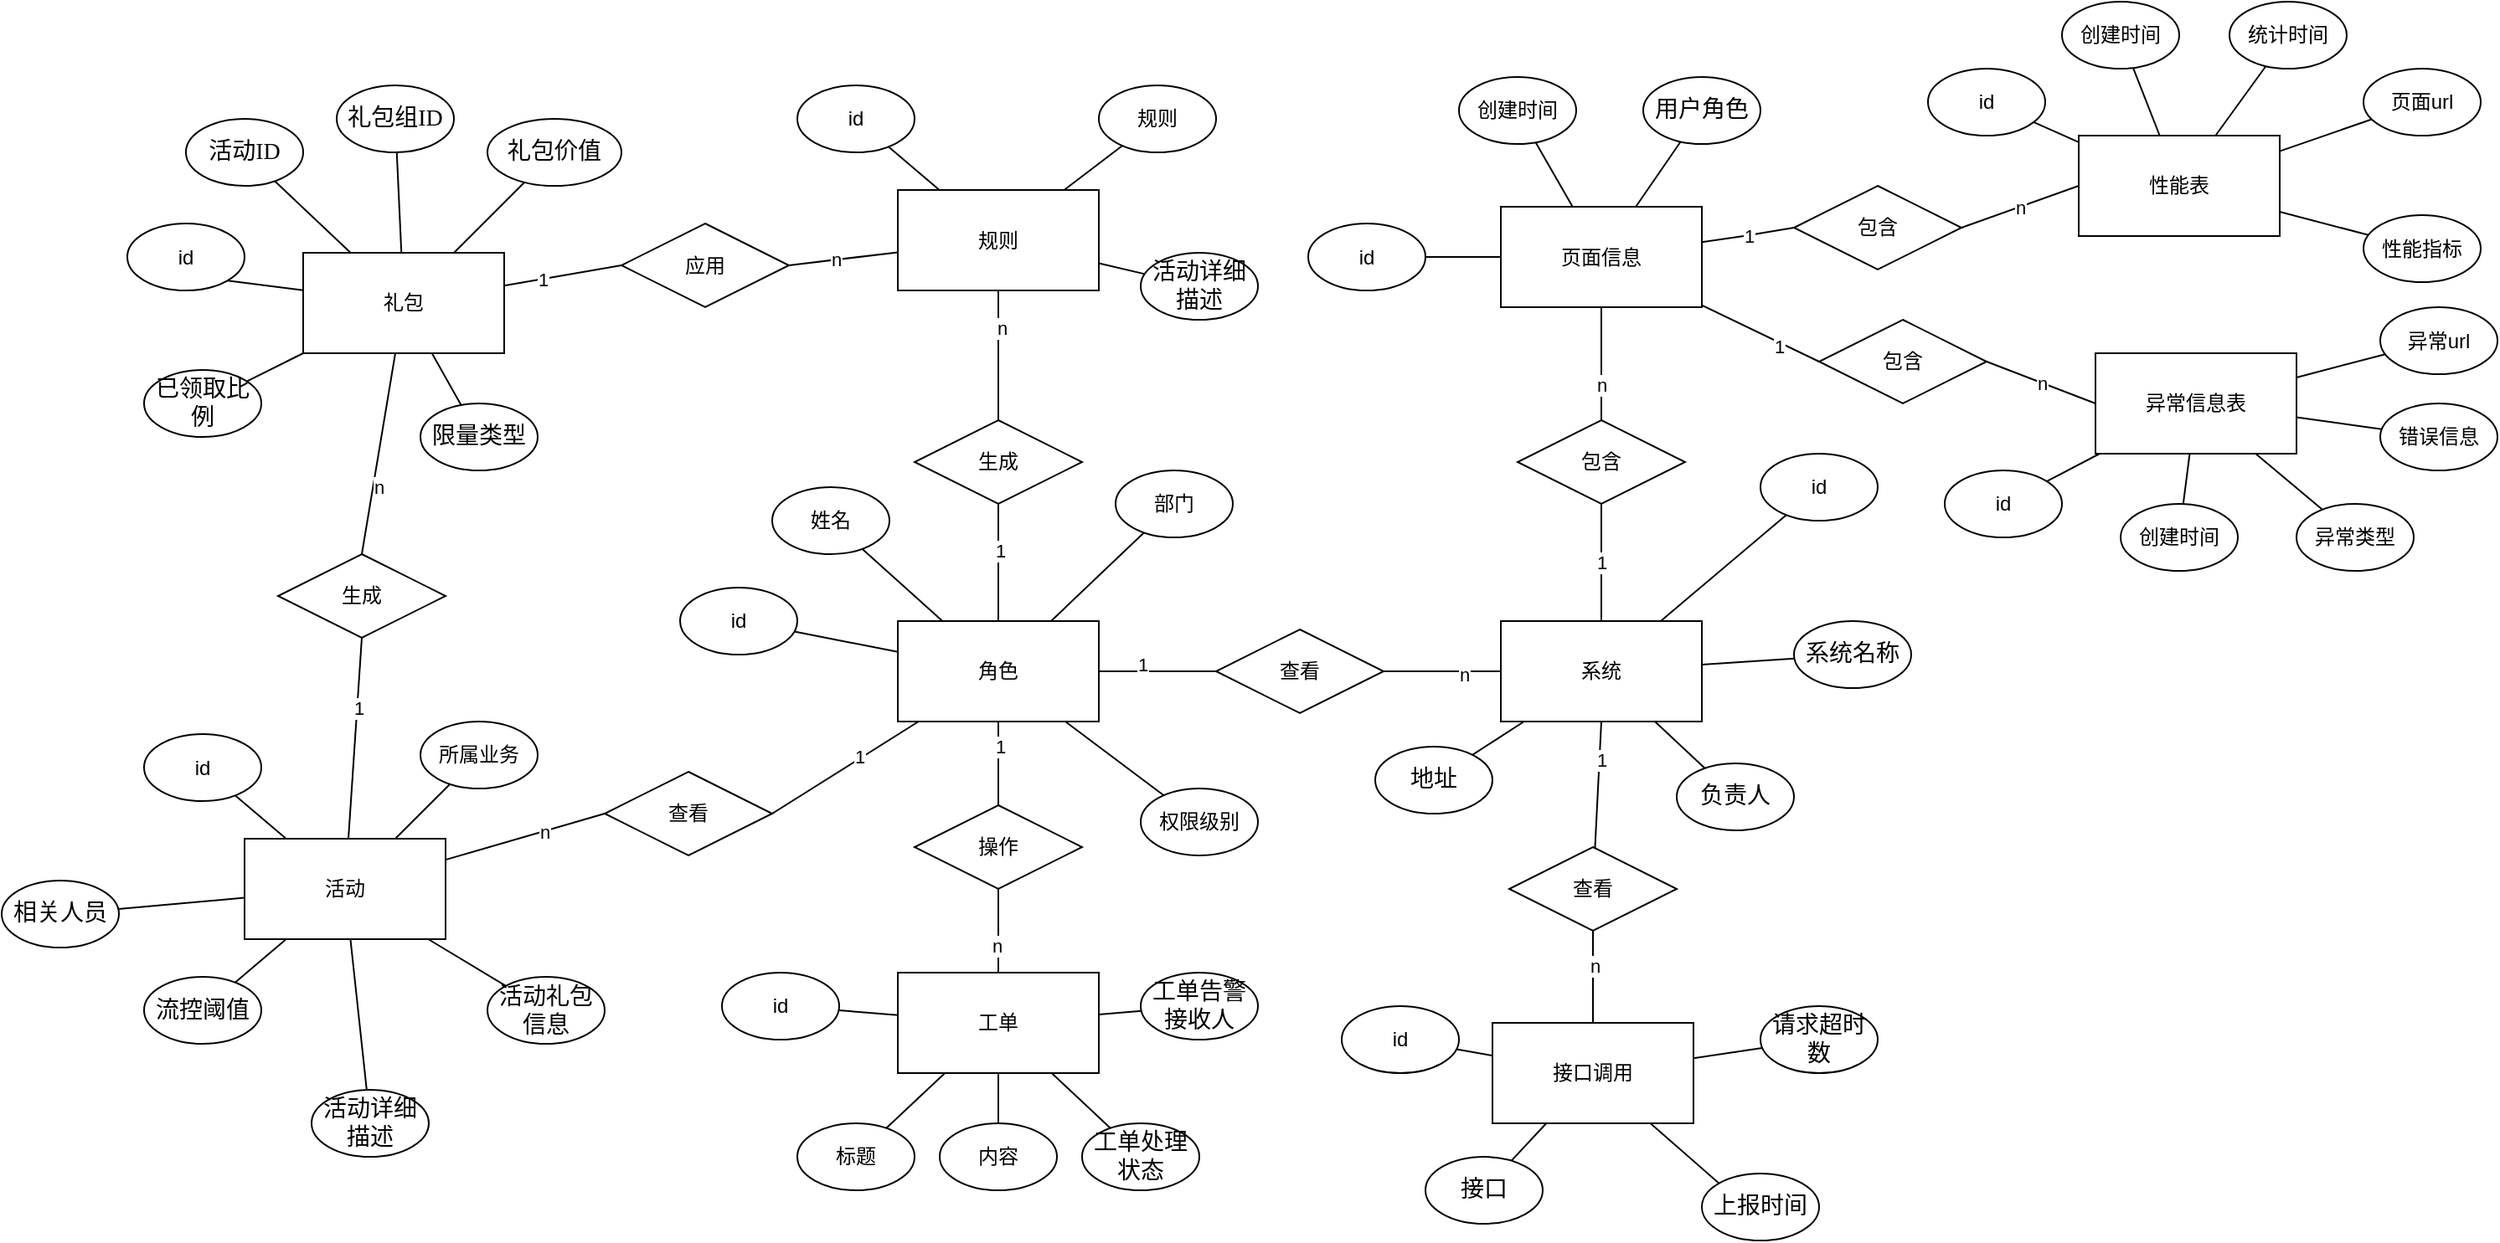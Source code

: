 <mxfile version="20.8.23" type="github">
  <diagram id="R2lEEEUBdFMjLlhIrx00" name="Page-1">
    <mxGraphModel dx="1050" dy="581" grid="1" gridSize="10" guides="1" tooltips="1" connect="1" arrows="1" fold="1" page="1" pageScale="1" pageWidth="850" pageHeight="1100" math="0" shadow="0" extFonts="Permanent Marker^https://fonts.googleapis.com/css?family=Permanent+Marker">
      <root>
        <mxCell id="0" />
        <mxCell id="1" parent="0" />
        <mxCell id="_jhM0TmbpqfNp14iLgsG-1" value="角色" style="rounded=0;whiteSpace=wrap;html=1;" parent="1" vertex="1">
          <mxGeometry x="535" y="530" width="120" height="60" as="geometry" />
        </mxCell>
        <mxCell id="_jhM0TmbpqfNp14iLgsG-2" value="系统" style="rounded=0;whiteSpace=wrap;html=1;" parent="1" vertex="1">
          <mxGeometry x="895" y="530" width="120" height="60" as="geometry" />
        </mxCell>
        <mxCell id="_jhM0TmbpqfNp14iLgsG-3" value="活动" style="rounded=0;whiteSpace=wrap;html=1;" parent="1" vertex="1">
          <mxGeometry x="145" y="660" width="120" height="60" as="geometry" />
        </mxCell>
        <mxCell id="_jhM0TmbpqfNp14iLgsG-4" value="礼包" style="rounded=0;whiteSpace=wrap;html=1;" parent="1" vertex="1">
          <mxGeometry x="180" y="310" width="120" height="60" as="geometry" />
        </mxCell>
        <mxCell id="_jhM0TmbpqfNp14iLgsG-5" value="页面信息" style="rounded=0;whiteSpace=wrap;html=1;" parent="1" vertex="1">
          <mxGeometry x="895" y="282.5" width="120" height="60" as="geometry" />
        </mxCell>
        <mxCell id="_jhM0TmbpqfNp14iLgsG-6" value="接口调用" style="rounded=0;whiteSpace=wrap;html=1;" parent="1" vertex="1">
          <mxGeometry x="890" y="770" width="120" height="60" as="geometry" />
        </mxCell>
        <mxCell id="_jhM0TmbpqfNp14iLgsG-7" value="工单" style="rounded=0;whiteSpace=wrap;html=1;" parent="1" vertex="1">
          <mxGeometry x="535" y="740" width="120" height="60" as="geometry" />
        </mxCell>
        <mxCell id="_jhM0TmbpqfNp14iLgsG-8" value="id" style="ellipse;whiteSpace=wrap;html=1;" parent="1" vertex="1">
          <mxGeometry x="405" y="510" width="70" height="40" as="geometry" />
        </mxCell>
        <mxCell id="_jhM0TmbpqfNp14iLgsG-10" value="姓名" style="ellipse;whiteSpace=wrap;html=1;" parent="1" vertex="1">
          <mxGeometry x="460" y="450" width="70" height="40" as="geometry" />
        </mxCell>
        <mxCell id="_jhM0TmbpqfNp14iLgsG-11" value="部门" style="ellipse;whiteSpace=wrap;html=1;" parent="1" vertex="1">
          <mxGeometry x="665" y="440" width="70" height="40" as="geometry" />
        </mxCell>
        <mxCell id="_jhM0TmbpqfNp14iLgsG-12" value="权限级别" style="ellipse;whiteSpace=wrap;html=1;" parent="1" vertex="1">
          <mxGeometry x="680" y="630" width="70" height="40" as="geometry" />
        </mxCell>
        <mxCell id="_jhM0TmbpqfNp14iLgsG-13" value="" style="endArrow=none;html=1;rounded=0;" parent="1" source="_jhM0TmbpqfNp14iLgsG-8" target="_jhM0TmbpqfNp14iLgsG-1" edge="1">
          <mxGeometry width="50" height="50" relative="1" as="geometry">
            <mxPoint x="545" y="760" as="sourcePoint" />
            <mxPoint x="595" y="710" as="targetPoint" />
          </mxGeometry>
        </mxCell>
        <mxCell id="_jhM0TmbpqfNp14iLgsG-14" value="" style="endArrow=none;html=1;rounded=0;" parent="1" source="_jhM0TmbpqfNp14iLgsG-10" target="_jhM0TmbpqfNp14iLgsG-1" edge="1">
          <mxGeometry width="50" height="50" relative="1" as="geometry">
            <mxPoint x="545" y="760" as="sourcePoint" />
            <mxPoint x="595" y="710" as="targetPoint" />
          </mxGeometry>
        </mxCell>
        <mxCell id="_jhM0TmbpqfNp14iLgsG-15" value="" style="endArrow=none;html=1;rounded=0;" parent="1" source="_jhM0TmbpqfNp14iLgsG-11" target="_jhM0TmbpqfNp14iLgsG-1" edge="1">
          <mxGeometry width="50" height="50" relative="1" as="geometry">
            <mxPoint x="545" y="760" as="sourcePoint" />
            <mxPoint x="595" y="710" as="targetPoint" />
          </mxGeometry>
        </mxCell>
        <mxCell id="_jhM0TmbpqfNp14iLgsG-16" value="" style="endArrow=none;html=1;rounded=0;" parent="1" source="_jhM0TmbpqfNp14iLgsG-12" target="_jhM0TmbpqfNp14iLgsG-1" edge="1">
          <mxGeometry width="50" height="50" relative="1" as="geometry">
            <mxPoint x="545" y="760" as="sourcePoint" />
            <mxPoint x="595" y="710" as="targetPoint" />
          </mxGeometry>
        </mxCell>
        <mxCell id="_jhM0TmbpqfNp14iLgsG-18" value="查看" style="rhombus;whiteSpace=wrap;html=1;" parent="1" vertex="1">
          <mxGeometry x="360" y="620" width="100" height="50" as="geometry" />
        </mxCell>
        <mxCell id="_jhM0TmbpqfNp14iLgsG-19" value="" style="endArrow=none;html=1;rounded=0;exitX=1;exitY=0.5;exitDx=0;exitDy=0;" parent="1" source="_jhM0TmbpqfNp14iLgsG-18" target="_jhM0TmbpqfNp14iLgsG-1" edge="1">
          <mxGeometry width="50" height="50" relative="1" as="geometry">
            <mxPoint x="545" y="760" as="sourcePoint" />
            <mxPoint x="595" y="710" as="targetPoint" />
          </mxGeometry>
        </mxCell>
        <mxCell id="b12-Ir1J9a8UPb21J4mY-48" value="1" style="edgeLabel;html=1;align=center;verticalAlign=middle;resizable=0;points=[];" parent="_jhM0TmbpqfNp14iLgsG-19" vertex="1" connectable="0">
          <mxGeometry x="0.206" y="1" relative="1" as="geometry">
            <mxPoint as="offset" />
          </mxGeometry>
        </mxCell>
        <mxCell id="_jhM0TmbpqfNp14iLgsG-20" value="" style="endArrow=none;html=1;rounded=0;exitX=0;exitY=0.5;exitDx=0;exitDy=0;" parent="1" source="_jhM0TmbpqfNp14iLgsG-18" target="_jhM0TmbpqfNp14iLgsG-3" edge="1">
          <mxGeometry width="50" height="50" relative="1" as="geometry">
            <mxPoint x="363.333" y="674.167" as="sourcePoint" />
            <mxPoint x="555" y="840" as="targetPoint" />
          </mxGeometry>
        </mxCell>
        <mxCell id="b12-Ir1J9a8UPb21J4mY-47" value="n" style="edgeLabel;html=1;align=center;verticalAlign=middle;resizable=0;points=[];" parent="_jhM0TmbpqfNp14iLgsG-20" vertex="1" connectable="0">
          <mxGeometry x="-0.234" relative="1" as="geometry">
            <mxPoint as="offset" />
          </mxGeometry>
        </mxCell>
        <mxCell id="_jhM0TmbpqfNp14iLgsG-21" value="生成" style="rhombus;whiteSpace=wrap;html=1;" parent="1" vertex="1">
          <mxGeometry x="165" y="490" width="100" height="50" as="geometry" />
        </mxCell>
        <mxCell id="_jhM0TmbpqfNp14iLgsG-22" value="" style="endArrow=none;html=1;rounded=0;exitX=0.5;exitY=1;exitDx=0;exitDy=0;" parent="1" source="_jhM0TmbpqfNp14iLgsG-21" target="_jhM0TmbpqfNp14iLgsG-3" edge="1">
          <mxGeometry width="50" height="50" relative="1" as="geometry">
            <mxPoint x="217" y="590" as="sourcePoint" />
            <mxPoint x="555" y="840" as="targetPoint" />
          </mxGeometry>
        </mxCell>
        <mxCell id="b12-Ir1J9a8UPb21J4mY-46" value="1" style="edgeLabel;html=1;align=center;verticalAlign=middle;resizable=0;points=[];" parent="_jhM0TmbpqfNp14iLgsG-22" vertex="1" connectable="0">
          <mxGeometry x="-0.309" y="1" relative="1" as="geometry">
            <mxPoint as="offset" />
          </mxGeometry>
        </mxCell>
        <mxCell id="_jhM0TmbpqfNp14iLgsG-23" value="" style="endArrow=none;html=1;rounded=0;exitX=0.5;exitY=0;exitDx=0;exitDy=0;" parent="1" source="_jhM0TmbpqfNp14iLgsG-21" target="_jhM0TmbpqfNp14iLgsG-4" edge="1">
          <mxGeometry width="50" height="50" relative="1" as="geometry">
            <mxPoint x="251.852" y="174.074" as="sourcePoint" />
            <mxPoint x="950" y="492.5" as="targetPoint" />
          </mxGeometry>
        </mxCell>
        <mxCell id="b12-Ir1J9a8UPb21J4mY-45" value="n" style="edgeLabel;html=1;align=center;verticalAlign=middle;resizable=0;points=[];" parent="_jhM0TmbpqfNp14iLgsG-23" vertex="1" connectable="0">
          <mxGeometry x="-0.329" y="-3" relative="1" as="geometry">
            <mxPoint as="offset" />
          </mxGeometry>
        </mxCell>
        <mxCell id="_jhM0TmbpqfNp14iLgsG-31" value="" style="endArrow=none;html=1;rounded=0;" parent="1" source="_jhM0TmbpqfNp14iLgsG-32" target="_jhM0TmbpqfNp14iLgsG-1" edge="1">
          <mxGeometry width="50" height="50" relative="1" as="geometry">
            <mxPoint x="545" y="760" as="sourcePoint" />
            <mxPoint x="595" y="710" as="targetPoint" />
          </mxGeometry>
        </mxCell>
        <mxCell id="b12-Ir1J9a8UPb21J4mY-49" value="1" style="edgeLabel;html=1;align=center;verticalAlign=middle;resizable=0;points=[];" parent="_jhM0TmbpqfNp14iLgsG-31" vertex="1" connectable="0">
          <mxGeometry x="0.423" y="-1" relative="1" as="geometry">
            <mxPoint as="offset" />
          </mxGeometry>
        </mxCell>
        <mxCell id="_jhM0TmbpqfNp14iLgsG-32" value="操作" style="rhombus;whiteSpace=wrap;html=1;" parent="1" vertex="1">
          <mxGeometry x="545" y="640" width="100" height="50" as="geometry" />
        </mxCell>
        <mxCell id="_jhM0TmbpqfNp14iLgsG-33" value="" style="endArrow=none;html=1;rounded=0;" parent="1" source="_jhM0TmbpqfNp14iLgsG-32" target="_jhM0TmbpqfNp14iLgsG-7" edge="1">
          <mxGeometry width="50" height="50" relative="1" as="geometry">
            <mxPoint x="545" y="760" as="sourcePoint" />
            <mxPoint x="595" y="710" as="targetPoint" />
          </mxGeometry>
        </mxCell>
        <mxCell id="b12-Ir1J9a8UPb21J4mY-50" value="n" style="edgeLabel;html=1;align=center;verticalAlign=middle;resizable=0;points=[];" parent="_jhM0TmbpqfNp14iLgsG-33" vertex="1" connectable="0">
          <mxGeometry x="0.339" y="-1" relative="1" as="geometry">
            <mxPoint as="offset" />
          </mxGeometry>
        </mxCell>
        <mxCell id="_jhM0TmbpqfNp14iLgsG-34" value="查看" style="rhombus;whiteSpace=wrap;html=1;" parent="1" vertex="1">
          <mxGeometry x="725" y="535" width="100" height="50" as="geometry" />
        </mxCell>
        <mxCell id="_jhM0TmbpqfNp14iLgsG-35" value="" style="endArrow=none;html=1;rounded=0;" parent="1" source="_jhM0TmbpqfNp14iLgsG-34" target="_jhM0TmbpqfNp14iLgsG-1" edge="1">
          <mxGeometry width="50" height="50" relative="1" as="geometry">
            <mxPoint x="545" y="760" as="sourcePoint" />
            <mxPoint x="595" y="710" as="targetPoint" />
          </mxGeometry>
        </mxCell>
        <mxCell id="b12-Ir1J9a8UPb21J4mY-40" value="1" style="edgeLabel;html=1;align=center;verticalAlign=middle;resizable=0;points=[];" parent="_jhM0TmbpqfNp14iLgsG-35" vertex="1" connectable="0">
          <mxGeometry x="0.274" y="-4" relative="1" as="geometry">
            <mxPoint as="offset" />
          </mxGeometry>
        </mxCell>
        <mxCell id="_jhM0TmbpqfNp14iLgsG-36" value="" style="endArrow=none;html=1;rounded=0;" parent="1" source="_jhM0TmbpqfNp14iLgsG-34" target="_jhM0TmbpqfNp14iLgsG-2" edge="1">
          <mxGeometry width="50" height="50" relative="1" as="geometry">
            <mxPoint x="545" y="760" as="sourcePoint" />
            <mxPoint x="595" y="710" as="targetPoint" />
            <Array as="points">
              <mxPoint x="860" y="560" />
            </Array>
          </mxGeometry>
        </mxCell>
        <mxCell id="b12-Ir1J9a8UPb21J4mY-37" value="n" style="edgeLabel;html=1;align=center;verticalAlign=middle;resizable=0;points=[];" parent="_jhM0TmbpqfNp14iLgsG-36" vertex="1" connectable="0">
          <mxGeometry x="0.36" y="-2" relative="1" as="geometry">
            <mxPoint as="offset" />
          </mxGeometry>
        </mxCell>
        <mxCell id="_jhM0TmbpqfNp14iLgsG-37" value="1" style="endArrow=none;html=1;rounded=0;entryX=0.5;entryY=0;entryDx=0;entryDy=0;" parent="1" source="_jhM0TmbpqfNp14iLgsG-39" target="_jhM0TmbpqfNp14iLgsG-2" edge="1">
          <mxGeometry width="50" height="50" relative="1" as="geometry">
            <mxPoint x="945" y="480" as="sourcePoint" />
            <mxPoint x="595" y="710" as="targetPoint" />
          </mxGeometry>
        </mxCell>
        <mxCell id="_jhM0TmbpqfNp14iLgsG-39" value="包含" style="rhombus;whiteSpace=wrap;html=1;" parent="1" vertex="1">
          <mxGeometry x="905" y="410" width="100" height="50" as="geometry" />
        </mxCell>
        <mxCell id="_jhM0TmbpqfNp14iLgsG-40" value="" style="endArrow=none;html=1;rounded=0;exitX=0.5;exitY=0;exitDx=0;exitDy=0;" parent="1" source="_jhM0TmbpqfNp14iLgsG-39" target="_jhM0TmbpqfNp14iLgsG-5" edge="1">
          <mxGeometry width="50" height="50" relative="1" as="geometry">
            <mxPoint x="815" y="302.5" as="sourcePoint" />
            <mxPoint x="215" y="527.5" as="targetPoint" />
          </mxGeometry>
        </mxCell>
        <mxCell id="b12-Ir1J9a8UPb21J4mY-36" value="n" style="edgeLabel;html=1;align=center;verticalAlign=middle;resizable=0;points=[];" parent="_jhM0TmbpqfNp14iLgsG-40" vertex="1" connectable="0">
          <mxGeometry x="-0.365" relative="1" as="geometry">
            <mxPoint as="offset" />
          </mxGeometry>
        </mxCell>
        <mxCell id="_jhM0TmbpqfNp14iLgsG-41" value="查看" style="rhombus;whiteSpace=wrap;html=1;" parent="1" vertex="1">
          <mxGeometry x="900" y="665" width="100" height="50" as="geometry" />
        </mxCell>
        <mxCell id="_jhM0TmbpqfNp14iLgsG-42" value="" style="endArrow=none;html=1;rounded=0;entryX=0.5;entryY=1;entryDx=0;entryDy=0;" parent="1" source="_jhM0TmbpqfNp14iLgsG-41" target="_jhM0TmbpqfNp14iLgsG-2" edge="1">
          <mxGeometry width="50" height="50" relative="1" as="geometry">
            <mxPoint x="545" y="760" as="sourcePoint" />
            <mxPoint x="595" y="710" as="targetPoint" />
          </mxGeometry>
        </mxCell>
        <mxCell id="b12-Ir1J9a8UPb21J4mY-38" value="1" style="edgeLabel;html=1;align=center;verticalAlign=middle;resizable=0;points=[];" parent="_jhM0TmbpqfNp14iLgsG-42" vertex="1" connectable="0">
          <mxGeometry x="0.398" y="-1" relative="1" as="geometry">
            <mxPoint as="offset" />
          </mxGeometry>
        </mxCell>
        <mxCell id="_jhM0TmbpqfNp14iLgsG-44" value="id" style="ellipse;whiteSpace=wrap;html=1;" parent="1" vertex="1">
          <mxGeometry x="430" y="740" width="70" height="40" as="geometry" />
        </mxCell>
        <mxCell id="_jhM0TmbpqfNp14iLgsG-45" value="标题" style="ellipse;whiteSpace=wrap;html=1;" parent="1" vertex="1">
          <mxGeometry x="475" y="830" width="70" height="40" as="geometry" />
        </mxCell>
        <mxCell id="_jhM0TmbpqfNp14iLgsG-46" value="内容" style="ellipse;whiteSpace=wrap;html=1;" parent="1" vertex="1">
          <mxGeometry x="560" y="830" width="70" height="40" as="geometry" />
        </mxCell>
        <mxCell id="_jhM0TmbpqfNp14iLgsG-47" value="&lt;p class=&quot;MsoNormal&quot;&gt;&lt;span style=&quot;mso-spacerun:&#39;yes&#39;;font-family:宋体;font-size:10.5pt;&lt;br/&gt;mso-font-kerning:1.0pt;&quot;&gt;工单处理状态&lt;/span&gt;&lt;/p&gt;" style="ellipse;whiteSpace=wrap;html=1;" parent="1" vertex="1">
          <mxGeometry x="645" y="830" width="70" height="40" as="geometry" />
        </mxCell>
        <mxCell id="_jhM0TmbpqfNp14iLgsG-48" value="&lt;p class=&quot;MsoNormal&quot;&gt;&lt;span style=&quot;mso-spacerun:&#39;yes&#39;;font-family:宋体;font-size:10.5pt;&lt;br/&gt;mso-font-kerning:1.0pt;&quot;&gt;工单告警接收人&lt;/span&gt;&lt;/p&gt;" style="ellipse;whiteSpace=wrap;html=1;" parent="1" vertex="1">
          <mxGeometry x="680" y="740" width="70" height="40" as="geometry" />
        </mxCell>
        <mxCell id="_jhM0TmbpqfNp14iLgsG-51" value="" style="endArrow=none;html=1;rounded=0;" parent="1" source="_jhM0TmbpqfNp14iLgsG-44" target="_jhM0TmbpqfNp14iLgsG-7" edge="1">
          <mxGeometry width="50" height="50" relative="1" as="geometry">
            <mxPoint x="545" y="760" as="sourcePoint" />
            <mxPoint x="595" y="710" as="targetPoint" />
          </mxGeometry>
        </mxCell>
        <mxCell id="_jhM0TmbpqfNp14iLgsG-52" value="" style="endArrow=none;html=1;rounded=0;" parent="1" source="_jhM0TmbpqfNp14iLgsG-45" target="_jhM0TmbpqfNp14iLgsG-7" edge="1">
          <mxGeometry width="50" height="50" relative="1" as="geometry">
            <mxPoint x="545" y="760" as="sourcePoint" />
            <mxPoint x="595" y="710" as="targetPoint" />
          </mxGeometry>
        </mxCell>
        <mxCell id="_jhM0TmbpqfNp14iLgsG-53" value="" style="endArrow=none;html=1;rounded=0;" parent="1" source="_jhM0TmbpqfNp14iLgsG-46" target="_jhM0TmbpqfNp14iLgsG-7" edge="1">
          <mxGeometry width="50" height="50" relative="1" as="geometry">
            <mxPoint x="545" y="760" as="sourcePoint" />
            <mxPoint x="595" y="710" as="targetPoint" />
          </mxGeometry>
        </mxCell>
        <mxCell id="_jhM0TmbpqfNp14iLgsG-54" value="" style="endArrow=none;html=1;rounded=0;" parent="1" source="_jhM0TmbpqfNp14iLgsG-47" target="_jhM0TmbpqfNp14iLgsG-7" edge="1">
          <mxGeometry width="50" height="50" relative="1" as="geometry">
            <mxPoint x="545" y="760" as="sourcePoint" />
            <mxPoint x="595" y="710" as="targetPoint" />
          </mxGeometry>
        </mxCell>
        <mxCell id="_jhM0TmbpqfNp14iLgsG-55" value="" style="endArrow=none;html=1;rounded=0;" parent="1" source="_jhM0TmbpqfNp14iLgsG-48" target="_jhM0TmbpqfNp14iLgsG-7" edge="1">
          <mxGeometry width="50" height="50" relative="1" as="geometry">
            <mxPoint x="545" y="760" as="sourcePoint" />
            <mxPoint x="595" y="710" as="targetPoint" />
          </mxGeometry>
        </mxCell>
        <mxCell id="_jhM0TmbpqfNp14iLgsG-56" value="id" style="ellipse;whiteSpace=wrap;html=1;" parent="1" vertex="1">
          <mxGeometry x="85" y="597.5" width="70" height="40" as="geometry" />
        </mxCell>
        <mxCell id="_jhM0TmbpqfNp14iLgsG-57" value="&lt;p class=&quot;MsoNormal&quot;&gt;&lt;span style=&quot;mso-spacerun:&#39;yes&#39;;font-family:宋体;font-size:10.5pt;&lt;br/&gt;mso-font-kerning:1.0pt;&quot;&gt;活动详细描述&lt;/span&gt;&lt;/p&gt;" style="ellipse;whiteSpace=wrap;html=1;" parent="1" vertex="1">
          <mxGeometry x="185" y="810" width="70" height="40" as="geometry" />
        </mxCell>
        <mxCell id="_jhM0TmbpqfNp14iLgsG-58" value="&lt;p class=&quot;MsoNormal&quot;&gt;所属业务&lt;/p&gt;" style="ellipse;whiteSpace=wrap;html=1;" parent="1" vertex="1">
          <mxGeometry x="250" y="590" width="70" height="40" as="geometry" />
        </mxCell>
        <mxCell id="_jhM0TmbpqfNp14iLgsG-60" value="&lt;p class=&quot;MsoNormal&quot;&gt;&lt;span style=&quot;mso-spacerun:&#39;yes&#39;;font-family:宋体;font-size:10.5pt;&lt;br/&gt;mso-font-kerning:1.0pt;&quot;&gt;相关人员&lt;/span&gt;&lt;/p&gt;" style="ellipse;whiteSpace=wrap;html=1;" parent="1" vertex="1">
          <mxGeometry y="685" width="70" height="40" as="geometry" />
        </mxCell>
        <mxCell id="_jhM0TmbpqfNp14iLgsG-61" value="&lt;p class=&quot;MsoNormal&quot;&gt;&lt;span style=&quot;mso-spacerun:&#39;yes&#39;;font-family:宋体;font-size:10.5pt;&lt;br/&gt;mso-font-kerning:1.0pt;&quot;&gt;流控阈值&lt;/span&gt;&lt;/p&gt;" style="ellipse;whiteSpace=wrap;html=1;" parent="1" vertex="1">
          <mxGeometry x="85" y="742.5" width="70" height="40" as="geometry" />
        </mxCell>
        <mxCell id="_jhM0TmbpqfNp14iLgsG-62" value="&lt;p class=&quot;MsoNormal&quot;&gt;&lt;span style=&quot;mso-spacerun:&#39;yes&#39;;font-family:宋体;font-size:10.5pt;&lt;br/&gt;mso-font-kerning:1.0pt;&quot;&gt;活动礼包信息&lt;/span&gt;&lt;/p&gt;" style="ellipse;whiteSpace=wrap;html=1;" parent="1" vertex="1">
          <mxGeometry x="290" y="742.5" width="70" height="40" as="geometry" />
        </mxCell>
        <mxCell id="_jhM0TmbpqfNp14iLgsG-63" value="" style="endArrow=none;html=1;rounded=0;" parent="1" source="_jhM0TmbpqfNp14iLgsG-56" target="_jhM0TmbpqfNp14iLgsG-3" edge="1">
          <mxGeometry width="50" height="50" relative="1" as="geometry">
            <mxPoint x="505" y="890" as="sourcePoint" />
            <mxPoint x="555" y="840" as="targetPoint" />
          </mxGeometry>
        </mxCell>
        <mxCell id="_jhM0TmbpqfNp14iLgsG-64" value="" style="endArrow=none;html=1;rounded=0;" parent="1" source="_jhM0TmbpqfNp14iLgsG-57" target="_jhM0TmbpqfNp14iLgsG-3" edge="1">
          <mxGeometry width="50" height="50" relative="1" as="geometry">
            <mxPoint x="505" y="890" as="sourcePoint" />
            <mxPoint x="555" y="840" as="targetPoint" />
          </mxGeometry>
        </mxCell>
        <mxCell id="_jhM0TmbpqfNp14iLgsG-65" value="" style="endArrow=none;html=1;rounded=0;" parent="1" source="_jhM0TmbpqfNp14iLgsG-58" target="_jhM0TmbpqfNp14iLgsG-3" edge="1">
          <mxGeometry width="50" height="50" relative="1" as="geometry">
            <mxPoint x="505" y="890" as="sourcePoint" />
            <mxPoint x="555" y="840" as="targetPoint" />
          </mxGeometry>
        </mxCell>
        <mxCell id="_jhM0TmbpqfNp14iLgsG-66" value="" style="endArrow=none;html=1;rounded=0;" parent="1" source="_jhM0TmbpqfNp14iLgsG-60" target="_jhM0TmbpqfNp14iLgsG-3" edge="1">
          <mxGeometry width="50" height="50" relative="1" as="geometry">
            <mxPoint x="505" y="890" as="sourcePoint" />
            <mxPoint x="555" y="840" as="targetPoint" />
          </mxGeometry>
        </mxCell>
        <mxCell id="_jhM0TmbpqfNp14iLgsG-67" value="" style="endArrow=none;html=1;rounded=0;" parent="1" source="_jhM0TmbpqfNp14iLgsG-61" target="_jhM0TmbpqfNp14iLgsG-3" edge="1">
          <mxGeometry width="50" height="50" relative="1" as="geometry">
            <mxPoint x="505" y="890" as="sourcePoint" />
            <mxPoint x="555" y="840" as="targetPoint" />
          </mxGeometry>
        </mxCell>
        <mxCell id="_jhM0TmbpqfNp14iLgsG-68" value="" style="endArrow=none;html=1;rounded=0;" parent="1" source="_jhM0TmbpqfNp14iLgsG-62" target="_jhM0TmbpqfNp14iLgsG-3" edge="1">
          <mxGeometry width="50" height="50" relative="1" as="geometry">
            <mxPoint x="505" y="890" as="sourcePoint" />
            <mxPoint x="555" y="840" as="targetPoint" />
          </mxGeometry>
        </mxCell>
        <mxCell id="_jhM0TmbpqfNp14iLgsG-69" value="id" style="ellipse;whiteSpace=wrap;html=1;" parent="1" vertex="1">
          <mxGeometry x="75" y="292.5" width="70" height="40" as="geometry" />
        </mxCell>
        <mxCell id="_jhM0TmbpqfNp14iLgsG-70" value="&lt;p class=&quot;MsoNormal&quot;&gt;&lt;span style=&quot;mso-spacerun:&#39;yes&#39;;font-family:宋体;font-size:10.5pt;&lt;br/&gt;mso-font-kerning:1.0pt;&quot;&gt;&lt;font face=&quot;宋体&quot;&gt;活动&lt;/font&gt;ID&lt;/span&gt;&lt;/p&gt;" style="ellipse;whiteSpace=wrap;html=1;" parent="1" vertex="1">
          <mxGeometry x="110" y="230" width="70" height="40" as="geometry" />
        </mxCell>
        <mxCell id="_jhM0TmbpqfNp14iLgsG-71" value="&lt;p class=&quot;MsoNormal&quot;&gt;&lt;span style=&quot;mso-spacerun:&#39;yes&#39;;font-family:宋体;font-size:10.5pt;&lt;br/&gt;mso-font-kerning:1.0pt;&quot;&gt;&lt;font face=&quot;宋体&quot;&gt;礼包组&lt;/font&gt;ID&lt;/span&gt;&lt;/p&gt;" style="ellipse;whiteSpace=wrap;html=1;" parent="1" vertex="1">
          <mxGeometry x="200" y="210" width="70" height="40" as="geometry" />
        </mxCell>
        <mxCell id="_jhM0TmbpqfNp14iLgsG-72" value="&lt;p class=&quot;MsoNormal&quot;&gt;&lt;span style=&quot;mso-spacerun:&#39;yes&#39;;font-family:宋体;font-size:10.5pt;&lt;br/&gt;mso-font-kerning:1.0pt;&quot;&gt;已领取比例&lt;/span&gt;&lt;/p&gt;" style="ellipse;whiteSpace=wrap;html=1;" parent="1" vertex="1">
          <mxGeometry x="85" y="380" width="70" height="40" as="geometry" />
        </mxCell>
        <mxCell id="_jhM0TmbpqfNp14iLgsG-73" value="&lt;p class=&quot;MsoNormal&quot;&gt;&lt;span style=&quot;mso-spacerun:&#39;yes&#39;;font-family:宋体;font-size:10.5pt;&lt;br/&gt;mso-font-kerning:1.0pt;&quot;&gt;限量类型&lt;/span&gt;&lt;/p&gt;" style="ellipse;whiteSpace=wrap;html=1;" parent="1" vertex="1">
          <mxGeometry x="250" y="400" width="70" height="40" as="geometry" />
        </mxCell>
        <mxCell id="_jhM0TmbpqfNp14iLgsG-74" value="&lt;p class=&quot;MsoNormal&quot;&gt;&lt;span style=&quot;mso-spacerun:&#39;yes&#39;;font-family:宋体;font-size:10.5pt;&lt;br/&gt;mso-font-kerning:1.0pt;&quot;&gt;礼包价值&lt;/span&gt;&lt;/p&gt;" style="ellipse;whiteSpace=wrap;html=1;" parent="1" vertex="1">
          <mxGeometry x="290" y="230" width="80" height="40" as="geometry" />
        </mxCell>
        <mxCell id="_jhM0TmbpqfNp14iLgsG-75" value="" style="endArrow=none;html=1;rounded=0;" parent="1" source="_jhM0TmbpqfNp14iLgsG-71" target="_jhM0TmbpqfNp14iLgsG-4" edge="1">
          <mxGeometry width="50" height="50" relative="1" as="geometry">
            <mxPoint x="310" y="280" as="sourcePoint" />
            <mxPoint x="930" y="490" as="targetPoint" />
          </mxGeometry>
        </mxCell>
        <mxCell id="_jhM0TmbpqfNp14iLgsG-76" value="" style="endArrow=none;html=1;rounded=0;" parent="1" source="_jhM0TmbpqfNp14iLgsG-70" target="_jhM0TmbpqfNp14iLgsG-4" edge="1">
          <mxGeometry width="50" height="50" relative="1" as="geometry">
            <mxPoint x="310" y="280" as="sourcePoint" />
            <mxPoint x="930" y="490" as="targetPoint" />
          </mxGeometry>
        </mxCell>
        <mxCell id="_jhM0TmbpqfNp14iLgsG-77" value="" style="endArrow=none;html=1;rounded=0;exitX=1;exitY=1;exitDx=0;exitDy=0;" parent="1" source="_jhM0TmbpqfNp14iLgsG-69" target="_jhM0TmbpqfNp14iLgsG-4" edge="1">
          <mxGeometry width="50" height="50" relative="1" as="geometry">
            <mxPoint x="310" y="280" as="sourcePoint" />
            <mxPoint x="930" y="490" as="targetPoint" />
          </mxGeometry>
        </mxCell>
        <mxCell id="_jhM0TmbpqfNp14iLgsG-78" value="" style="endArrow=none;html=1;rounded=0;" parent="1" source="_jhM0TmbpqfNp14iLgsG-4" target="_jhM0TmbpqfNp14iLgsG-72" edge="1">
          <mxGeometry width="50" height="50" relative="1" as="geometry">
            <mxPoint x="310" y="280" as="sourcePoint" />
            <mxPoint x="930" y="490" as="targetPoint" />
          </mxGeometry>
        </mxCell>
        <mxCell id="_jhM0TmbpqfNp14iLgsG-79" value="" style="endArrow=none;html=1;rounded=0;" parent="1" source="_jhM0TmbpqfNp14iLgsG-4" target="_jhM0TmbpqfNp14iLgsG-73" edge="1">
          <mxGeometry width="50" height="50" relative="1" as="geometry">
            <mxPoint x="310" y="280" as="sourcePoint" />
            <mxPoint x="930" y="490" as="targetPoint" />
          </mxGeometry>
        </mxCell>
        <mxCell id="_jhM0TmbpqfNp14iLgsG-80" value="" style="endArrow=none;html=1;rounded=0;" parent="1" source="_jhM0TmbpqfNp14iLgsG-4" target="_jhM0TmbpqfNp14iLgsG-74" edge="1">
          <mxGeometry width="50" height="50" relative="1" as="geometry">
            <mxPoint x="310" y="280" as="sourcePoint" />
            <mxPoint x="930" y="490" as="targetPoint" />
          </mxGeometry>
        </mxCell>
        <mxCell id="_jhM0TmbpqfNp14iLgsG-81" value="id" style="ellipse;whiteSpace=wrap;html=1;" parent="1" vertex="1">
          <mxGeometry x="1050" y="430" width="70" height="40" as="geometry" />
        </mxCell>
        <mxCell id="_jhM0TmbpqfNp14iLgsG-82" value="&lt;p class=&quot;MsoNormal&quot;&gt;&lt;span style=&quot;mso-spacerun:&#39;yes&#39;;font-family:宋体;font-size:10.5pt;&lt;br/&gt;mso-font-kerning:1.0pt;&quot;&gt;系统名称&lt;/span&gt;&lt;/p&gt;" style="ellipse;whiteSpace=wrap;html=1;" parent="1" vertex="1">
          <mxGeometry x="1070" y="530" width="70" height="40" as="geometry" />
        </mxCell>
        <mxCell id="_jhM0TmbpqfNp14iLgsG-83" value="&lt;p class=&quot;MsoNormal&quot;&gt;&lt;span style=&quot;mso-spacerun:&#39;yes&#39;;font-family:宋体;font-size:10.5pt;&lt;br/&gt;mso-font-kerning:1.0pt;&quot;&gt;地址&lt;/span&gt;&lt;/p&gt;" style="ellipse;whiteSpace=wrap;html=1;" parent="1" vertex="1">
          <mxGeometry x="820" y="605" width="70" height="40" as="geometry" />
        </mxCell>
        <mxCell id="_jhM0TmbpqfNp14iLgsG-84" value="&lt;p class=&quot;MsoNormal&quot;&gt;&lt;span style=&quot;mso-spacerun:&#39;yes&#39;;font-family:宋体;font-size:10.5pt;&lt;br/&gt;mso-font-kerning:1.0pt;&quot;&gt;负责人&lt;/span&gt;&lt;/p&gt;" style="ellipse;whiteSpace=wrap;html=1;" parent="1" vertex="1">
          <mxGeometry x="1000" y="615" width="70" height="40" as="geometry" />
        </mxCell>
        <mxCell id="_jhM0TmbpqfNp14iLgsG-85" value="" style="endArrow=none;html=1;rounded=0;" parent="1" source="_jhM0TmbpqfNp14iLgsG-81" target="_jhM0TmbpqfNp14iLgsG-2" edge="1">
          <mxGeometry width="50" height="50" relative="1" as="geometry">
            <mxPoint x="545" y="760" as="sourcePoint" />
            <mxPoint x="595" y="710" as="targetPoint" />
          </mxGeometry>
        </mxCell>
        <mxCell id="_jhM0TmbpqfNp14iLgsG-86" value="" style="endArrow=none;html=1;rounded=0;" parent="1" source="_jhM0TmbpqfNp14iLgsG-82" target="_jhM0TmbpqfNp14iLgsG-2" edge="1">
          <mxGeometry width="50" height="50" relative="1" as="geometry">
            <mxPoint x="545" y="760" as="sourcePoint" />
            <mxPoint x="1005" y="545" as="targetPoint" />
          </mxGeometry>
        </mxCell>
        <mxCell id="_jhM0TmbpqfNp14iLgsG-87" value="" style="endArrow=none;html=1;rounded=0;" parent="1" source="_jhM0TmbpqfNp14iLgsG-83" target="_jhM0TmbpqfNp14iLgsG-2" edge="1">
          <mxGeometry width="50" height="50" relative="1" as="geometry">
            <mxPoint x="545" y="760" as="sourcePoint" />
            <mxPoint x="595" y="710" as="targetPoint" />
          </mxGeometry>
        </mxCell>
        <mxCell id="_jhM0TmbpqfNp14iLgsG-88" value="" style="endArrow=none;html=1;rounded=0;" parent="1" source="_jhM0TmbpqfNp14iLgsG-84" target="_jhM0TmbpqfNp14iLgsG-2" edge="1">
          <mxGeometry width="50" height="50" relative="1" as="geometry">
            <mxPoint x="545" y="760" as="sourcePoint" />
            <mxPoint x="595" y="710" as="targetPoint" />
          </mxGeometry>
        </mxCell>
        <mxCell id="_jhM0TmbpqfNp14iLgsG-89" value="&lt;p class=&quot;MsoNormal&quot;&gt;&lt;span&gt;id&lt;/span&gt;&lt;/p&gt;" style="ellipse;whiteSpace=wrap;html=1;" parent="1" vertex="1">
          <mxGeometry x="780" y="292.5" width="70" height="40" as="geometry" />
        </mxCell>
        <mxCell id="_jhM0TmbpqfNp14iLgsG-90" value="&lt;p class=&quot;MsoNormal&quot;&gt;创建时间&lt;/p&gt;" style="ellipse;whiteSpace=wrap;html=1;" parent="1" vertex="1">
          <mxGeometry x="870" y="205" width="70" height="40" as="geometry" />
        </mxCell>
        <mxCell id="_jhM0TmbpqfNp14iLgsG-91" value="&lt;p class=&quot;MsoNormal&quot;&gt;&lt;span style=&quot;mso-spacerun:&#39;yes&#39;;font-family:宋体;font-size:10.5pt;&lt;br/&gt;mso-font-kerning:1.0pt;&quot;&gt;用户角色&lt;/span&gt;&lt;/p&gt;" style="ellipse;whiteSpace=wrap;html=1;" parent="1" vertex="1">
          <mxGeometry x="980" y="205" width="70" height="40" as="geometry" />
        </mxCell>
        <mxCell id="_jhM0TmbpqfNp14iLgsG-93" value="" style="endArrow=none;html=1;rounded=0;" parent="1" source="_jhM0TmbpqfNp14iLgsG-89" target="_jhM0TmbpqfNp14iLgsG-5" edge="1">
          <mxGeometry width="50" height="50" relative="1" as="geometry">
            <mxPoint x="180" y="542.5" as="sourcePoint" />
            <mxPoint x="230" y="492.5" as="targetPoint" />
          </mxGeometry>
        </mxCell>
        <mxCell id="_jhM0TmbpqfNp14iLgsG-94" value="" style="endArrow=none;html=1;rounded=0;" parent="1" source="_jhM0TmbpqfNp14iLgsG-90" target="_jhM0TmbpqfNp14iLgsG-5" edge="1">
          <mxGeometry width="50" height="50" relative="1" as="geometry">
            <mxPoint x="180" y="542.5" as="sourcePoint" />
            <mxPoint x="230" y="492.5" as="targetPoint" />
          </mxGeometry>
        </mxCell>
        <mxCell id="_jhM0TmbpqfNp14iLgsG-95" value="" style="endArrow=none;html=1;rounded=0;" parent="1" source="_jhM0TmbpqfNp14iLgsG-91" target="_jhM0TmbpqfNp14iLgsG-5" edge="1">
          <mxGeometry width="50" height="50" relative="1" as="geometry">
            <mxPoint x="180" y="542.5" as="sourcePoint" />
            <mxPoint x="230" y="492.5" as="targetPoint" />
          </mxGeometry>
        </mxCell>
        <mxCell id="_jhM0TmbpqfNp14iLgsG-96" value="" style="endArrow=none;html=1;rounded=0;exitX=0;exitY=0.5;exitDx=0;exitDy=0;" parent="1" source="b12-Ir1J9a8UPb21J4mY-69" target="_jhM0TmbpqfNp14iLgsG-5" edge="1">
          <mxGeometry width="50" height="50" relative="1" as="geometry">
            <mxPoint x="870" y="357" as="sourcePoint" />
            <mxPoint x="230" y="492.5" as="targetPoint" />
          </mxGeometry>
        </mxCell>
        <mxCell id="b12-Ir1J9a8UPb21J4mY-70" value="1" style="edgeLabel;html=1;align=center;verticalAlign=middle;resizable=0;points=[];" parent="_jhM0TmbpqfNp14iLgsG-96" vertex="1" connectable="0">
          <mxGeometry x="-0.32" y="2" relative="1" as="geometry">
            <mxPoint as="offset" />
          </mxGeometry>
        </mxCell>
        <mxCell id="_jhM0TmbpqfNp14iLgsG-97" value="&lt;p class=&quot;MsoNormal&quot;&gt;&lt;span&gt;id&lt;/span&gt;&lt;/p&gt;" style="ellipse;whiteSpace=wrap;html=1;" parent="1" vertex="1">
          <mxGeometry x="800" y="760" width="70" height="40" as="geometry" />
        </mxCell>
        <mxCell id="_jhM0TmbpqfNp14iLgsG-98" value="&lt;p class=&quot;MsoNormal&quot;&gt;&lt;span style=&quot;mso-spacerun:&#39;yes&#39;;font-family:宋体;font-size:10.5pt;&lt;br/&gt;mso-font-kerning:1.0pt;&quot;&gt;接口&lt;/span&gt;&lt;/p&gt;" style="ellipse;whiteSpace=wrap;html=1;" parent="1" vertex="1">
          <mxGeometry x="850" y="850" width="70" height="40" as="geometry" />
        </mxCell>
        <mxCell id="_jhM0TmbpqfNp14iLgsG-99" value="&lt;p class=&quot;MsoNormal&quot;&gt;&lt;span style=&quot;mso-spacerun:&#39;yes&#39;;font-family:宋体;font-size:10.5pt;&lt;br/&gt;mso-font-kerning:1.0pt;&quot;&gt;上报时间&lt;/span&gt;&lt;/p&gt;" style="ellipse;whiteSpace=wrap;html=1;" parent="1" vertex="1">
          <mxGeometry x="1015" y="860" width="70" height="40" as="geometry" />
        </mxCell>
        <mxCell id="_jhM0TmbpqfNp14iLgsG-100" value="&lt;p class=&quot;MsoNormal&quot;&gt;&lt;span style=&quot;mso-spacerun:&#39;yes&#39;;font-family:宋体;font-size:10.5pt;&lt;br/&gt;mso-font-kerning:1.0pt;&quot;&gt;请求超时数&lt;/span&gt;&lt;/p&gt;" style="ellipse;whiteSpace=wrap;html=1;" parent="1" vertex="1">
          <mxGeometry x="1050" y="760" width="70" height="40" as="geometry" />
        </mxCell>
        <mxCell id="_jhM0TmbpqfNp14iLgsG-101" value="" style="endArrow=none;html=1;rounded=0;" parent="1" source="_jhM0TmbpqfNp14iLgsG-97" target="_jhM0TmbpqfNp14iLgsG-6" edge="1">
          <mxGeometry width="50" height="50" relative="1" as="geometry">
            <mxPoint x="190" y="955" as="sourcePoint" />
            <mxPoint x="240" y="905" as="targetPoint" />
          </mxGeometry>
        </mxCell>
        <mxCell id="_jhM0TmbpqfNp14iLgsG-102" value="" style="endArrow=none;html=1;rounded=0;" parent="1" source="_jhM0TmbpqfNp14iLgsG-98" target="_jhM0TmbpqfNp14iLgsG-6" edge="1">
          <mxGeometry width="50" height="50" relative="1" as="geometry">
            <mxPoint x="190" y="955" as="sourcePoint" />
            <mxPoint x="240" y="905" as="targetPoint" />
          </mxGeometry>
        </mxCell>
        <mxCell id="_jhM0TmbpqfNp14iLgsG-103" value="" style="endArrow=none;html=1;rounded=0;exitX=0;exitY=0;exitDx=0;exitDy=0;" parent="1" source="_jhM0TmbpqfNp14iLgsG-99" target="_jhM0TmbpqfNp14iLgsG-6" edge="1">
          <mxGeometry width="50" height="50" relative="1" as="geometry">
            <mxPoint x="190" y="955" as="sourcePoint" />
            <mxPoint x="240" y="905" as="targetPoint" />
          </mxGeometry>
        </mxCell>
        <mxCell id="_jhM0TmbpqfNp14iLgsG-104" value="" style="endArrow=none;html=1;rounded=0;" parent="1" source="_jhM0TmbpqfNp14iLgsG-100" target="_jhM0TmbpqfNp14iLgsG-6" edge="1">
          <mxGeometry width="50" height="50" relative="1" as="geometry">
            <mxPoint x="190" y="955" as="sourcePoint" />
            <mxPoint x="240" y="905" as="targetPoint" />
          </mxGeometry>
        </mxCell>
        <mxCell id="b12-Ir1J9a8UPb21J4mY-1" value="规则" style="rounded=0;whiteSpace=wrap;html=1;" parent="1" vertex="1">
          <mxGeometry x="535" y="272.5" width="120" height="60" as="geometry" />
        </mxCell>
        <mxCell id="b12-Ir1J9a8UPb21J4mY-2" value="" style="endArrow=none;html=1;rounded=0;exitX=0.5;exitY=0;exitDx=0;exitDy=0;" parent="1" source="b12-Ir1J9a8UPb21J4mY-20" target="b12-Ir1J9a8UPb21J4mY-1" edge="1">
          <mxGeometry width="50" height="50" relative="1" as="geometry">
            <mxPoint x="700" y="310" as="sourcePoint" />
            <mxPoint x="945" y="452.5" as="targetPoint" />
            <Array as="points">
              <mxPoint x="595" y="370" />
            </Array>
          </mxGeometry>
        </mxCell>
        <mxCell id="b12-Ir1J9a8UPb21J4mY-42" value="n" style="edgeLabel;html=1;align=center;verticalAlign=middle;resizable=0;points=[];" parent="b12-Ir1J9a8UPb21J4mY-2" vertex="1" connectable="0">
          <mxGeometry x="0.416" y="-2" relative="1" as="geometry">
            <mxPoint as="offset" />
          </mxGeometry>
        </mxCell>
        <mxCell id="b12-Ir1J9a8UPb21J4mY-6" value="id" style="ellipse;whiteSpace=wrap;html=1;" parent="1" vertex="1">
          <mxGeometry x="475" y="210" width="70" height="40" as="geometry" />
        </mxCell>
        <mxCell id="b12-Ir1J9a8UPb21J4mY-7" value="&lt;p class=&quot;MsoNormal&quot;&gt;&lt;span style=&quot;mso-spacerun:&#39;yes&#39;;font-family:宋体;font-size:10.5pt;&lt;br/&gt;mso-font-kerning:1.0pt;&quot;&gt;活动详细描述&lt;/span&gt;&lt;/p&gt;" style="ellipse;whiteSpace=wrap;html=1;" parent="1" vertex="1">
          <mxGeometry x="680" y="310" width="70" height="40" as="geometry" />
        </mxCell>
        <mxCell id="b12-Ir1J9a8UPb21J4mY-8" value="&lt;p class=&quot;MsoNormal&quot;&gt;规则&lt;/p&gt;" style="ellipse;whiteSpace=wrap;html=1;" parent="1" vertex="1">
          <mxGeometry x="655" y="210" width="70" height="40" as="geometry" />
        </mxCell>
        <mxCell id="b12-Ir1J9a8UPb21J4mY-12" value="" style="endArrow=none;html=1;rounded=0;" parent="1" source="b12-Ir1J9a8UPb21J4mY-6" target="b12-Ir1J9a8UPb21J4mY-1" edge="1">
          <mxGeometry width="50" height="50" relative="1" as="geometry">
            <mxPoint x="895" y="502.5" as="sourcePoint" />
            <mxPoint x="945" y="452.5" as="targetPoint" />
          </mxGeometry>
        </mxCell>
        <mxCell id="b12-Ir1J9a8UPb21J4mY-13" value="" style="endArrow=none;html=1;rounded=0;" parent="1" source="b12-Ir1J9a8UPb21J4mY-7" target="b12-Ir1J9a8UPb21J4mY-1" edge="1">
          <mxGeometry width="50" height="50" relative="1" as="geometry">
            <mxPoint x="895" y="502.5" as="sourcePoint" />
            <mxPoint x="945" y="452.5" as="targetPoint" />
          </mxGeometry>
        </mxCell>
        <mxCell id="b12-Ir1J9a8UPb21J4mY-14" value="" style="endArrow=none;html=1;rounded=0;" parent="1" source="b12-Ir1J9a8UPb21J4mY-8" target="b12-Ir1J9a8UPb21J4mY-1" edge="1">
          <mxGeometry width="50" height="50" relative="1" as="geometry">
            <mxPoint x="895" y="502.5" as="sourcePoint" />
            <mxPoint x="945" y="452.5" as="targetPoint" />
          </mxGeometry>
        </mxCell>
        <mxCell id="b12-Ir1J9a8UPb21J4mY-20" value="生成" style="rhombus;whiteSpace=wrap;html=1;" parent="1" vertex="1">
          <mxGeometry x="545" y="410" width="100" height="50" as="geometry" />
        </mxCell>
        <mxCell id="b12-Ir1J9a8UPb21J4mY-23" value="" style="endArrow=none;html=1;rounded=0;exitX=0.5;exitY=0;exitDx=0;exitDy=0;entryX=0.5;entryY=1;entryDx=0;entryDy=0;" parent="1" source="_jhM0TmbpqfNp14iLgsG-1" target="b12-Ir1J9a8UPb21J4mY-20" edge="1">
          <mxGeometry width="50" height="50" relative="1" as="geometry">
            <mxPoint x="500" y="580" as="sourcePoint" />
            <mxPoint x="550" y="530" as="targetPoint" />
          </mxGeometry>
        </mxCell>
        <mxCell id="b12-Ir1J9a8UPb21J4mY-41" value="1" style="edgeLabel;html=1;align=center;verticalAlign=middle;resizable=0;points=[];" parent="b12-Ir1J9a8UPb21J4mY-23" vertex="1" connectable="0">
          <mxGeometry x="0.217" y="-1" relative="1" as="geometry">
            <mxPoint as="offset" />
          </mxGeometry>
        </mxCell>
        <mxCell id="b12-Ir1J9a8UPb21J4mY-25" value="" style="endArrow=none;html=1;rounded=0;entryX=0;entryY=0.5;entryDx=0;entryDy=0;" parent="1" source="_jhM0TmbpqfNp14iLgsG-4" target="b12-Ir1J9a8UPb21J4mY-26" edge="1">
          <mxGeometry width="50" height="50" relative="1" as="geometry">
            <mxPoint x="500" y="580" as="sourcePoint" />
            <mxPoint x="360" y="400" as="targetPoint" />
          </mxGeometry>
        </mxCell>
        <mxCell id="b12-Ir1J9a8UPb21J4mY-43" value="1" style="edgeLabel;html=1;align=center;verticalAlign=middle;resizable=0;points=[];" parent="b12-Ir1J9a8UPb21J4mY-25" vertex="1" connectable="0">
          <mxGeometry x="-0.358" relative="1" as="geometry">
            <mxPoint as="offset" />
          </mxGeometry>
        </mxCell>
        <mxCell id="b12-Ir1J9a8UPb21J4mY-26" value="应用" style="rhombus;whiteSpace=wrap;html=1;" parent="1" vertex="1">
          <mxGeometry x="370" y="292.5" width="100" height="50" as="geometry" />
        </mxCell>
        <mxCell id="b12-Ir1J9a8UPb21J4mY-27" value="" style="endArrow=none;html=1;rounded=0;entryX=1;entryY=0.5;entryDx=0;entryDy=0;" parent="1" source="b12-Ir1J9a8UPb21J4mY-1" target="b12-Ir1J9a8UPb21J4mY-26" edge="1">
          <mxGeometry width="50" height="50" relative="1" as="geometry">
            <mxPoint x="500" y="580" as="sourcePoint" />
            <mxPoint x="550" y="530" as="targetPoint" />
          </mxGeometry>
        </mxCell>
        <mxCell id="b12-Ir1J9a8UPb21J4mY-44" value="n" style="edgeLabel;html=1;align=center;verticalAlign=middle;resizable=0;points=[];" parent="b12-Ir1J9a8UPb21J4mY-27" vertex="1" connectable="0">
          <mxGeometry x="0.159" relative="1" as="geometry">
            <mxPoint as="offset" />
          </mxGeometry>
        </mxCell>
        <mxCell id="b12-Ir1J9a8UPb21J4mY-34" value="" style="endArrow=none;html=1;rounded=0;" parent="1" source="_jhM0TmbpqfNp14iLgsG-41" target="_jhM0TmbpqfNp14iLgsG-6" edge="1">
          <mxGeometry width="50" height="50" relative="1" as="geometry">
            <mxPoint x="850" y="580" as="sourcePoint" />
            <mxPoint x="900" y="530" as="targetPoint" />
          </mxGeometry>
        </mxCell>
        <mxCell id="b12-Ir1J9a8UPb21J4mY-39" value="n" style="edgeLabel;html=1;align=center;verticalAlign=middle;resizable=0;points=[];" parent="b12-Ir1J9a8UPb21J4mY-34" vertex="1" connectable="0">
          <mxGeometry x="-0.249" y="1" relative="1" as="geometry">
            <mxPoint as="offset" />
          </mxGeometry>
        </mxCell>
        <mxCell id="b12-Ir1J9a8UPb21J4mY-56" value="n" style="endArrow=none;html=1;rounded=0;exitX=1;exitY=0.5;exitDx=0;exitDy=0;entryX=0;entryY=0.5;entryDx=0;entryDy=0;" parent="1" source="b12-Ir1J9a8UPb21J4mY-66" target="b12-Ir1J9a8UPb21J4mY-57" edge="1">
          <mxGeometry width="50" height="50" relative="1" as="geometry">
            <mxPoint x="670" y="380" as="sourcePoint" />
            <mxPoint x="1041.133" y="365.372" as="targetPoint" />
          </mxGeometry>
        </mxCell>
        <mxCell id="b12-Ir1J9a8UPb21J4mY-57" value="性能表" style="rounded=0;whiteSpace=wrap;html=1;" parent="1" vertex="1">
          <mxGeometry x="1240" y="240" width="120" height="60" as="geometry" />
        </mxCell>
        <mxCell id="b12-Ir1J9a8UPb21J4mY-58" value="异常信息表" style="rounded=0;whiteSpace=wrap;html=1;" parent="1" vertex="1">
          <mxGeometry x="1250" y="370" width="120" height="60" as="geometry" />
        </mxCell>
        <mxCell id="b12-Ir1J9a8UPb21J4mY-59" value="&lt;p class=&quot;MsoNormal&quot;&gt;&lt;span&gt;页面url&lt;/span&gt;&lt;/p&gt;" style="ellipse;whiteSpace=wrap;html=1;" parent="1" vertex="1">
          <mxGeometry x="1410" y="200" width="70" height="40" as="geometry" />
        </mxCell>
        <mxCell id="b12-Ir1J9a8UPb21J4mY-60" value="&lt;p class=&quot;MsoNormal&quot;&gt;&lt;span&gt;统计时间&lt;/span&gt;&lt;/p&gt;" style="ellipse;whiteSpace=wrap;html=1;" parent="1" vertex="1">
          <mxGeometry x="1330" y="160" width="70" height="40" as="geometry" />
        </mxCell>
        <mxCell id="b12-Ir1J9a8UPb21J4mY-61" value="&lt;p class=&quot;MsoNormal&quot;&gt;&lt;span&gt;创建时间&lt;/span&gt;&lt;/p&gt;" style="ellipse;whiteSpace=wrap;html=1;" parent="1" vertex="1">
          <mxGeometry x="1230" y="160" width="70" height="40" as="geometry" />
        </mxCell>
        <mxCell id="b12-Ir1J9a8UPb21J4mY-63" value="&lt;p class=&quot;MsoNormal&quot;&gt;&lt;span&gt;id&lt;/span&gt;&lt;/p&gt;" style="ellipse;whiteSpace=wrap;html=1;" parent="1" vertex="1">
          <mxGeometry x="1150" y="200" width="70" height="40" as="geometry" />
        </mxCell>
        <mxCell id="b12-Ir1J9a8UPb21J4mY-64" value="&lt;p class=&quot;MsoNormal&quot;&gt;&lt;span&gt;性能指标&lt;/span&gt;&lt;/p&gt;" style="ellipse;whiteSpace=wrap;html=1;" parent="1" vertex="1">
          <mxGeometry x="1410" y="287.5" width="70" height="40" as="geometry" />
        </mxCell>
        <mxCell id="b12-Ir1J9a8UPb21J4mY-66" value="包含" style="rhombus;whiteSpace=wrap;html=1;" parent="1" vertex="1">
          <mxGeometry x="1070" y="270" width="100" height="50" as="geometry" />
        </mxCell>
        <mxCell id="b12-Ir1J9a8UPb21J4mY-67" value="1" style="endArrow=none;html=1;rounded=0;entryX=0;entryY=0.5;entryDx=0;entryDy=0;" parent="1" source="_jhM0TmbpqfNp14iLgsG-5" target="b12-Ir1J9a8UPb21J4mY-66" edge="1">
          <mxGeometry width="50" height="50" relative="1" as="geometry">
            <mxPoint x="1190" y="380" as="sourcePoint" />
            <mxPoint x="1240" y="330" as="targetPoint" />
            <Array as="points">
              <mxPoint x="1040" y="300" />
            </Array>
          </mxGeometry>
        </mxCell>
        <mxCell id="b12-Ir1J9a8UPb21J4mY-69" value="包含" style="rhombus;whiteSpace=wrap;html=1;" parent="1" vertex="1">
          <mxGeometry x="1085" y="350" width="100" height="50" as="geometry" />
        </mxCell>
        <mxCell id="b12-Ir1J9a8UPb21J4mY-71" value="n" style="endArrow=none;html=1;rounded=0;entryX=0;entryY=0.5;entryDx=0;entryDy=0;exitX=1;exitY=0.5;exitDx=0;exitDy=0;" parent="1" source="b12-Ir1J9a8UPb21J4mY-69" target="b12-Ir1J9a8UPb21J4mY-58" edge="1">
          <mxGeometry width="50" height="50" relative="1" as="geometry">
            <mxPoint x="1170" y="295" as="sourcePoint" />
            <mxPoint x="1041.133" y="365.372" as="targetPoint" />
          </mxGeometry>
        </mxCell>
        <mxCell id="b12-Ir1J9a8UPb21J4mY-72" value="" style="endArrow=none;html=1;rounded=0;" parent="1" source="b12-Ir1J9a8UPb21J4mY-63" target="b12-Ir1J9a8UPb21J4mY-57" edge="1">
          <mxGeometry width="50" height="50" relative="1" as="geometry">
            <mxPoint x="1260" y="400" as="sourcePoint" />
            <mxPoint x="1310" y="350" as="targetPoint" />
          </mxGeometry>
        </mxCell>
        <mxCell id="b12-Ir1J9a8UPb21J4mY-74" value="" style="endArrow=none;html=1;rounded=0;" parent="1" source="b12-Ir1J9a8UPb21J4mY-61" target="b12-Ir1J9a8UPb21J4mY-57" edge="1">
          <mxGeometry width="50" height="50" relative="1" as="geometry">
            <mxPoint x="1260" y="400" as="sourcePoint" />
            <mxPoint x="1310" y="350" as="targetPoint" />
          </mxGeometry>
        </mxCell>
        <mxCell id="b12-Ir1J9a8UPb21J4mY-75" value="" style="endArrow=none;html=1;rounded=0;" parent="1" source="b12-Ir1J9a8UPb21J4mY-60" target="b12-Ir1J9a8UPb21J4mY-57" edge="1">
          <mxGeometry width="50" height="50" relative="1" as="geometry">
            <mxPoint x="1260" y="400" as="sourcePoint" />
            <mxPoint x="1310" y="350" as="targetPoint" />
          </mxGeometry>
        </mxCell>
        <mxCell id="b12-Ir1J9a8UPb21J4mY-76" value="" style="endArrow=none;html=1;rounded=0;" parent="1" source="b12-Ir1J9a8UPb21J4mY-59" target="b12-Ir1J9a8UPb21J4mY-57" edge="1">
          <mxGeometry width="50" height="50" relative="1" as="geometry">
            <mxPoint x="1260" y="400" as="sourcePoint" />
            <mxPoint x="1310" y="350" as="targetPoint" />
          </mxGeometry>
        </mxCell>
        <mxCell id="b12-Ir1J9a8UPb21J4mY-77" value="" style="endArrow=none;html=1;rounded=0;" parent="1" source="b12-Ir1J9a8UPb21J4mY-64" target="b12-Ir1J9a8UPb21J4mY-57" edge="1">
          <mxGeometry width="50" height="50" relative="1" as="geometry">
            <mxPoint x="1260" y="400" as="sourcePoint" />
            <mxPoint x="1310" y="350" as="targetPoint" />
          </mxGeometry>
        </mxCell>
        <mxCell id="b12-Ir1J9a8UPb21J4mY-78" value="&lt;p class=&quot;MsoNormal&quot;&gt;&lt;span&gt;id&lt;/span&gt;&lt;/p&gt;" style="ellipse;whiteSpace=wrap;html=1;" parent="1" vertex="1">
          <mxGeometry x="1160" y="440" width="70" height="40" as="geometry" />
        </mxCell>
        <mxCell id="b12-Ir1J9a8UPb21J4mY-80" value="" style="endArrow=none;html=1;rounded=0;" parent="1" source="b12-Ir1J9a8UPb21J4mY-78" target="b12-Ir1J9a8UPb21J4mY-58" edge="1">
          <mxGeometry width="50" height="50" relative="1" as="geometry">
            <mxPoint x="1260" y="510" as="sourcePoint" />
            <mxPoint x="1310" y="460" as="targetPoint" />
          </mxGeometry>
        </mxCell>
        <mxCell id="b12-Ir1J9a8UPb21J4mY-81" value="&lt;p class=&quot;MsoNormal&quot;&gt;&lt;span&gt;创建时间&lt;/span&gt;&lt;/p&gt;" style="ellipse;whiteSpace=wrap;html=1;" parent="1" vertex="1">
          <mxGeometry x="1265" y="460" width="70" height="40" as="geometry" />
        </mxCell>
        <mxCell id="b12-Ir1J9a8UPb21J4mY-82" value="&lt;p class=&quot;MsoNormal&quot;&gt;&lt;span&gt;异常类型&lt;/span&gt;&lt;/p&gt;" style="ellipse;whiteSpace=wrap;html=1;" parent="1" vertex="1">
          <mxGeometry x="1370" y="460" width="70" height="40" as="geometry" />
        </mxCell>
        <mxCell id="b12-Ir1J9a8UPb21J4mY-83" value="&lt;p class=&quot;MsoNormal&quot;&gt;&lt;span&gt;异常url&lt;/span&gt;&lt;/p&gt;" style="ellipse;whiteSpace=wrap;html=1;" parent="1" vertex="1">
          <mxGeometry x="1420" y="342.5" width="70" height="40" as="geometry" />
        </mxCell>
        <mxCell id="b12-Ir1J9a8UPb21J4mY-86" value="" style="endArrow=none;html=1;rounded=0;" parent="1" source="b12-Ir1J9a8UPb21J4mY-81" target="b12-Ir1J9a8UPb21J4mY-58" edge="1">
          <mxGeometry width="50" height="50" relative="1" as="geometry">
            <mxPoint x="1260" y="510" as="sourcePoint" />
            <mxPoint x="1310" y="460" as="targetPoint" />
          </mxGeometry>
        </mxCell>
        <mxCell id="b12-Ir1J9a8UPb21J4mY-87" value="" style="endArrow=none;html=1;rounded=0;" parent="1" source="b12-Ir1J9a8UPb21J4mY-82" target="b12-Ir1J9a8UPb21J4mY-58" edge="1">
          <mxGeometry width="50" height="50" relative="1" as="geometry">
            <mxPoint x="1260" y="510" as="sourcePoint" />
            <mxPoint x="1310" y="460" as="targetPoint" />
          </mxGeometry>
        </mxCell>
        <mxCell id="b12-Ir1J9a8UPb21J4mY-88" value="" style="endArrow=none;html=1;rounded=0;" parent="1" source="b12-Ir1J9a8UPb21J4mY-83" target="b12-Ir1J9a8UPb21J4mY-58" edge="1">
          <mxGeometry width="50" height="50" relative="1" as="geometry">
            <mxPoint x="1260" y="510" as="sourcePoint" />
            <mxPoint x="1310" y="460" as="targetPoint" />
          </mxGeometry>
        </mxCell>
        <mxCell id="b12-Ir1J9a8UPb21J4mY-89" value="&lt;p class=&quot;MsoNormal&quot;&gt;&lt;span&gt;错误信息&lt;/span&gt;&lt;/p&gt;" style="ellipse;whiteSpace=wrap;html=1;" parent="1" vertex="1">
          <mxGeometry x="1420" y="400" width="70" height="40" as="geometry" />
        </mxCell>
        <mxCell id="b12-Ir1J9a8UPb21J4mY-90" value="" style="endArrow=none;html=1;rounded=0;" parent="1" source="b12-Ir1J9a8UPb21J4mY-89" target="b12-Ir1J9a8UPb21J4mY-58" edge="1">
          <mxGeometry width="50" height="50" relative="1" as="geometry">
            <mxPoint x="1260" y="510" as="sourcePoint" />
            <mxPoint x="1310" y="460" as="targetPoint" />
          </mxGeometry>
        </mxCell>
      </root>
    </mxGraphModel>
  </diagram>
</mxfile>
